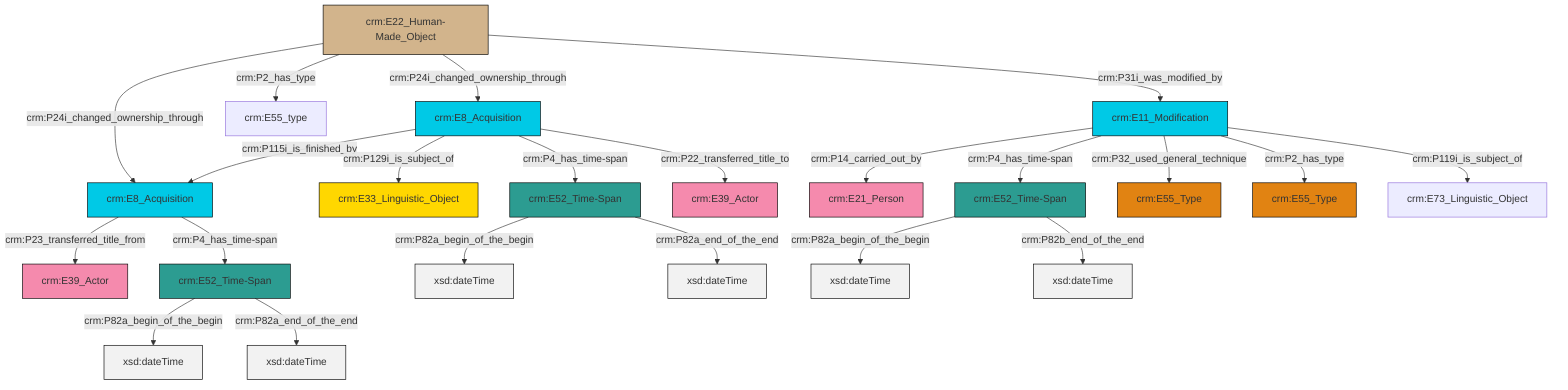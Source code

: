 graph TD
classDef Literal fill:#f2f2f2,stroke:#000000;
classDef CRM_Entity fill:#FFFFFF,stroke:#000000;
classDef Temporal_Entity fill:#00C9E6, stroke:#000000;
classDef Type fill:#E18312, stroke:#000000;
classDef Time-Span fill:#2C9C91, stroke:#000000;
classDef Appellation fill:#FFEB7F, stroke:#000000;
classDef Place fill:#008836, stroke:#000000;
classDef Persistent_Item fill:#B266B2, stroke:#000000;
classDef Conceptual_Object fill:#FFD700, stroke:#000000;
classDef Physical_Thing fill:#D2B48C, stroke:#000000;
classDef Actor fill:#f58aad, stroke:#000000;
classDef PC_Classes fill:#4ce600, stroke:#000000;
classDef Multi fill:#cccccc,stroke:#000000;

2["crm:E8_Acquisition"]:::Temporal_Entity -->|crm:P115i_is_finished_by| 3["crm:E8_Acquisition"]:::Temporal_Entity
4["crm:E11_Modification"]:::Temporal_Entity -->|crm:P14_carried_out_by| 5["crm:E21_Person"]:::Actor
6["crm:E52_Time-Span"]:::Time-Span -->|crm:P82a_begin_of_the_begin| 7[xsd:dateTime]:::Literal
3["crm:E8_Acquisition"]:::Temporal_Entity -->|crm:P23_transferred_title_from| 8["crm:E39_Actor"]:::Actor
9["crm:E52_Time-Span"]:::Time-Span -->|crm:P82a_begin_of_the_begin| 10[xsd:dateTime]:::Literal
2["crm:E8_Acquisition"]:::Temporal_Entity -->|crm:P129i_is_subject_of| 12["crm:E33_Linguistic_Object"]:::Conceptual_Object
6["crm:E52_Time-Span"]:::Time-Span -->|crm:P82a_end_of_the_end| 14[xsd:dateTime]:::Literal
3["crm:E8_Acquisition"]:::Temporal_Entity -->|crm:P4_has_time-span| 9["crm:E52_Time-Span"]:::Time-Span
4["crm:E11_Modification"]:::Temporal_Entity -->|crm:P4_has_time-span| 16["crm:E52_Time-Span"]:::Time-Span
4["crm:E11_Modification"]:::Temporal_Entity -->|crm:P32_used_general_technique| 19["crm:E55_Type"]:::Type
17["crm:E22_Human-Made_Object"]:::Physical_Thing -->|crm:P24i_changed_ownership_through| 3["crm:E8_Acquisition"]:::Temporal_Entity
4["crm:E11_Modification"]:::Temporal_Entity -->|crm:P2_has_type| 23["crm:E55_Type"]:::Type
17["crm:E22_Human-Made_Object"]:::Physical_Thing -->|crm:P2_has_type| 24["crm:E55_type"]:::Default
16["crm:E52_Time-Span"]:::Time-Span -->|crm:P82a_begin_of_the_begin| 26[xsd:dateTime]:::Literal
17["crm:E22_Human-Made_Object"]:::Physical_Thing -->|crm:P24i_changed_ownership_through| 2["crm:E8_Acquisition"]:::Temporal_Entity
2["crm:E8_Acquisition"]:::Temporal_Entity -->|crm:P4_has_time-span| 6["crm:E52_Time-Span"]:::Time-Span
4["crm:E11_Modification"]:::Temporal_Entity -->|crm:P119i_is_subject_of| 29["crm:E73_Linguistic_Object"]:::Default
17["crm:E22_Human-Made_Object"]:::Physical_Thing -->|crm:P31i_was_modified_by| 4["crm:E11_Modification"]:::Temporal_Entity
16["crm:E52_Time-Span"]:::Time-Span -->|crm:P82b_end_of_the_end| 30[xsd:dateTime]:::Literal
2["crm:E8_Acquisition"]:::Temporal_Entity -->|crm:P22_transferred_title_to| 0["crm:E39_Actor"]:::Actor
9["crm:E52_Time-Span"]:::Time-Span -->|crm:P82a_end_of_the_end| 31[xsd:dateTime]:::Literal